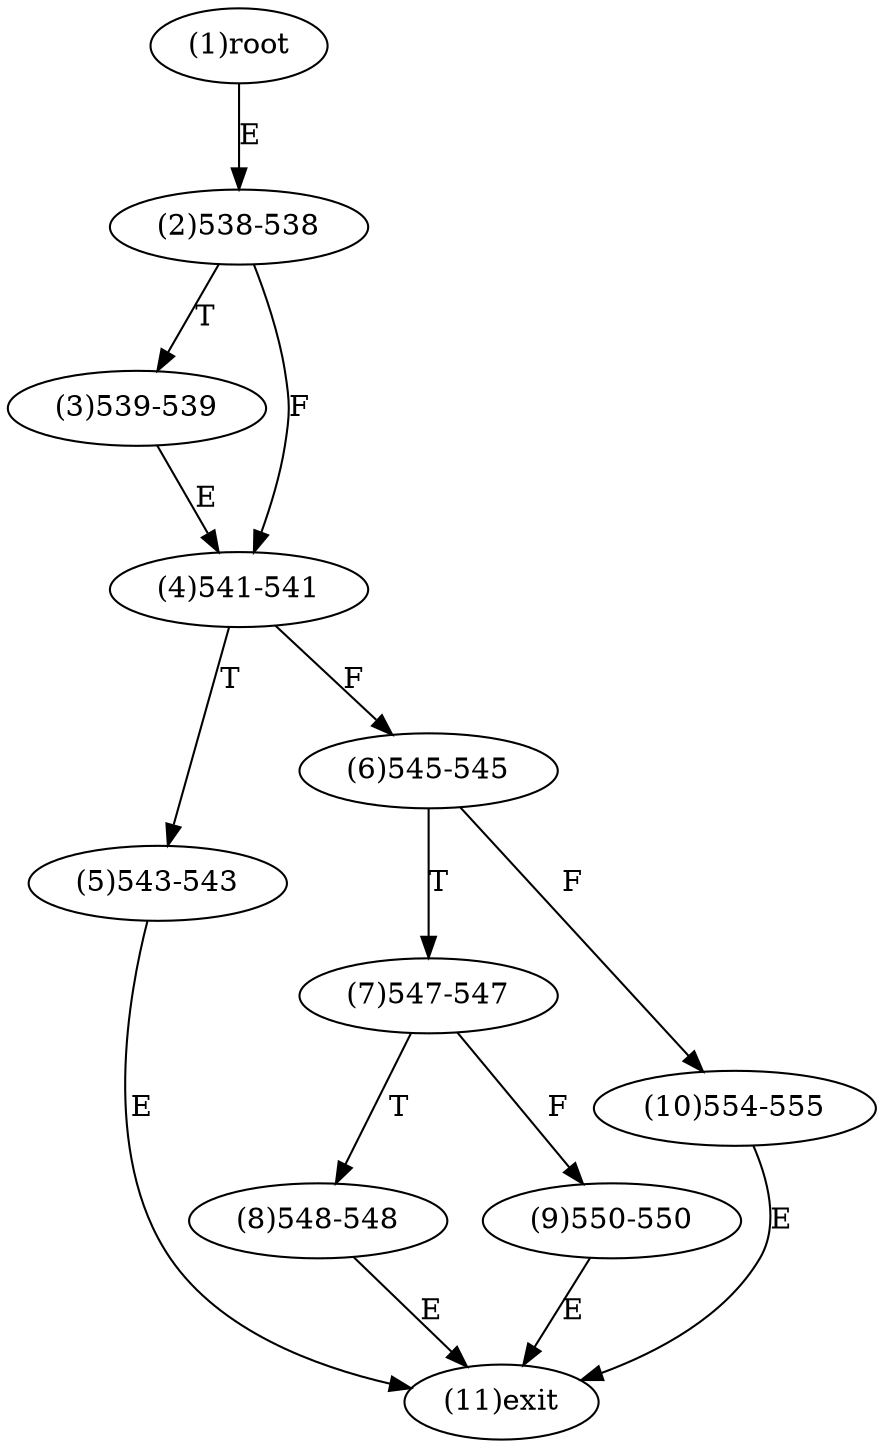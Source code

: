 digraph "" { 
1[ label="(1)root"];
2[ label="(2)538-538"];
3[ label="(3)539-539"];
4[ label="(4)541-541"];
5[ label="(5)543-543"];
6[ label="(6)545-545"];
7[ label="(7)547-547"];
8[ label="(8)548-548"];
9[ label="(9)550-550"];
10[ label="(10)554-555"];
11[ label="(11)exit"];
1->2[ label="E"];
2->4[ label="F"];
2->3[ label="T"];
3->4[ label="E"];
4->6[ label="F"];
4->5[ label="T"];
5->11[ label="E"];
6->10[ label="F"];
6->7[ label="T"];
7->9[ label="F"];
7->8[ label="T"];
8->11[ label="E"];
9->11[ label="E"];
10->11[ label="E"];
}